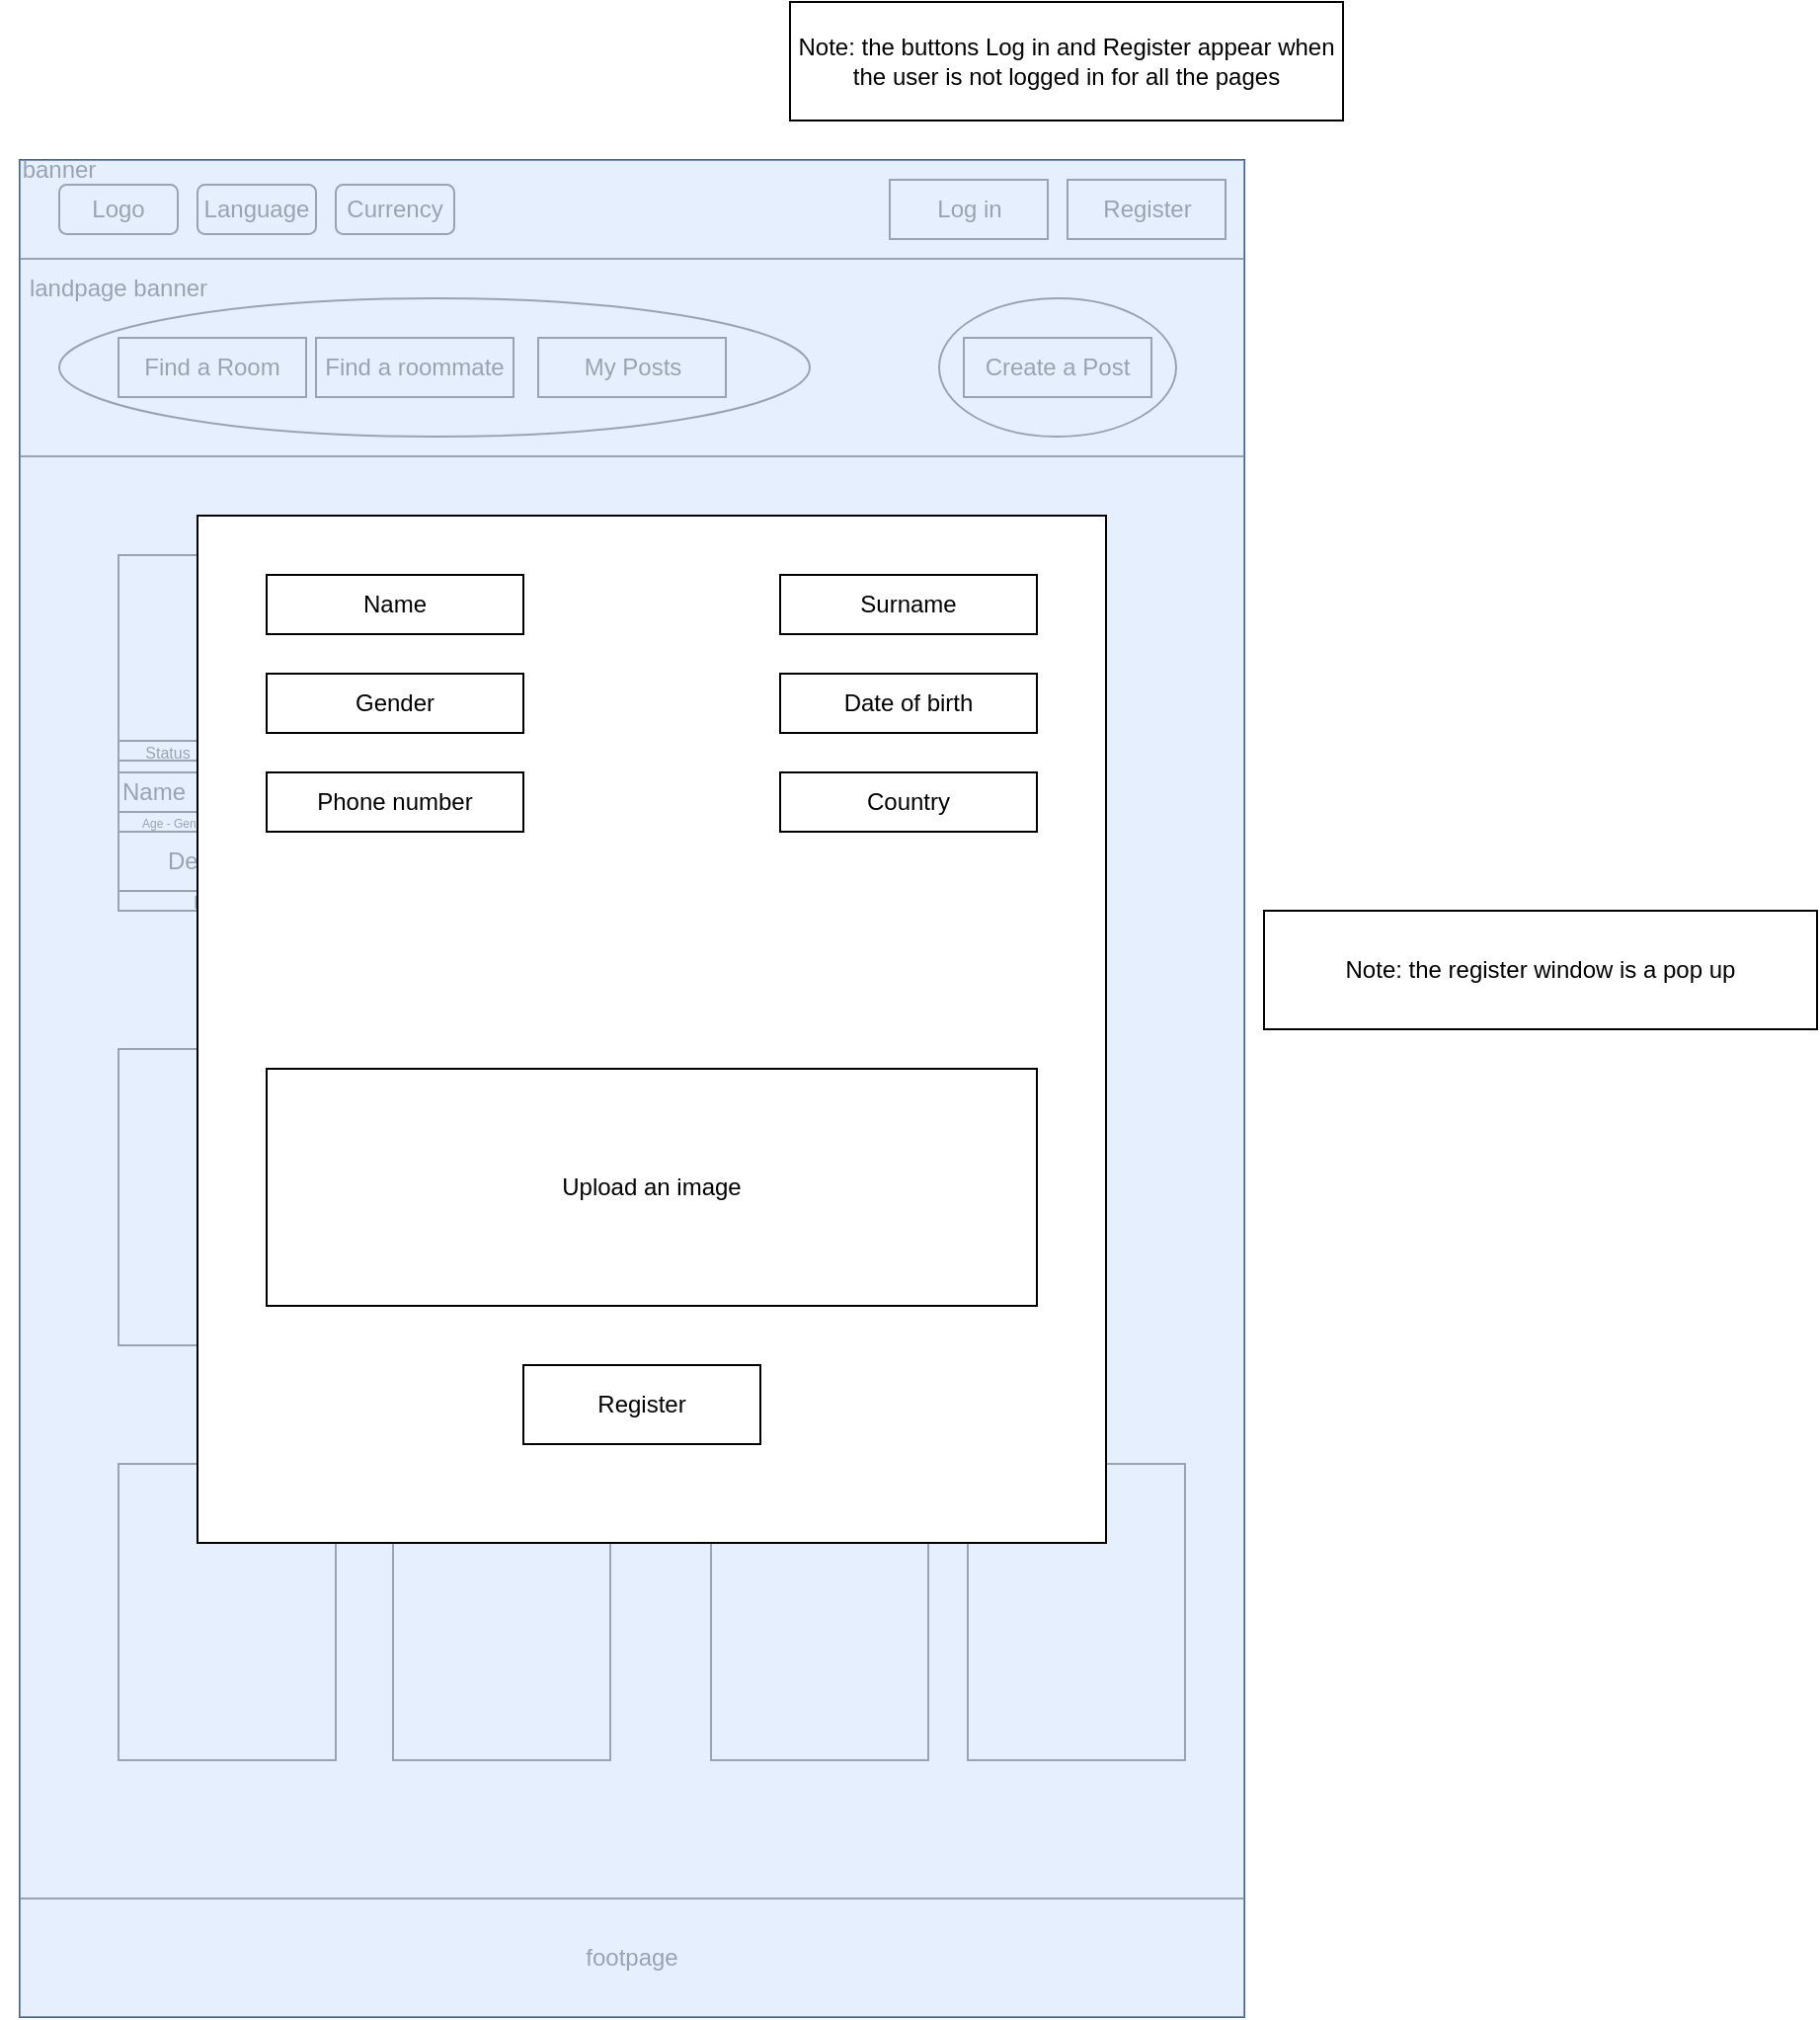 <mxfile version="22.0.4" type="device">
  <diagram name="Register (Google/Facebook/Apple)" id="SO-Aj8b-Vjex7OZcIOhu">
    <mxGraphModel dx="2074" dy="1106" grid="1" gridSize="10" guides="1" tooltips="1" connect="1" arrows="1" fold="1" page="1" pageScale="1" pageWidth="827" pageHeight="1169" math="0" shadow="0">
      <root>
        <mxCell id="Rwd8DkpM1SOl5pC1crXW-0" />
        <mxCell id="Rwd8DkpM1SOl5pC1crXW-1" parent="Rwd8DkpM1SOl5pC1crXW-0" />
        <mxCell id="Rwd8DkpM1SOl5pC1crXW-2" value="" style="rounded=0;whiteSpace=wrap;html=1;" parent="Rwd8DkpM1SOl5pC1crXW-1" vertex="1">
          <mxGeometry x="90" y="90" width="620" height="940" as="geometry" />
        </mxCell>
        <mxCell id="Rwd8DkpM1SOl5pC1crXW-3" value="" style="rounded=0;whiteSpace=wrap;html=1;" parent="Rwd8DkpM1SOl5pC1crXW-1" vertex="1">
          <mxGeometry x="90" y="90" width="620" height="50" as="geometry" />
        </mxCell>
        <mxCell id="Rwd8DkpM1SOl5pC1crXW-4" value="" style="rounded=0;whiteSpace=wrap;html=1;" parent="Rwd8DkpM1SOl5pC1crXW-1" vertex="1">
          <mxGeometry x="90" y="140" width="620" height="100" as="geometry" />
        </mxCell>
        <mxCell id="Rwd8DkpM1SOl5pC1crXW-5" value="&lt;div&gt;banner&lt;/div&gt;" style="text;html=1;strokeColor=none;fillColor=none;align=center;verticalAlign=middle;whiteSpace=wrap;rounded=0;" parent="Rwd8DkpM1SOl5pC1crXW-1" vertex="1">
          <mxGeometry x="80" y="80" width="60" height="30" as="geometry" />
        </mxCell>
        <mxCell id="Rwd8DkpM1SOl5pC1crXW-6" value="" style="rounded=0;whiteSpace=wrap;html=1;" parent="Rwd8DkpM1SOl5pC1crXW-1" vertex="1">
          <mxGeometry x="140" y="290" width="110" height="150" as="geometry" />
        </mxCell>
        <mxCell id="Rwd8DkpM1SOl5pC1crXW-7" value="footpage" style="rounded=0;whiteSpace=wrap;html=1;" parent="Rwd8DkpM1SOl5pC1crXW-1" vertex="1">
          <mxGeometry x="90" y="970" width="620" height="60" as="geometry" />
        </mxCell>
        <mxCell id="Rwd8DkpM1SOl5pC1crXW-8" value="" style="rounded=0;whiteSpace=wrap;html=1;" parent="Rwd8DkpM1SOl5pC1crXW-1" vertex="1">
          <mxGeometry x="140" y="390" width="110" height="80" as="geometry" />
        </mxCell>
        <mxCell id="Rwd8DkpM1SOl5pC1crXW-9" value="Description" style="rounded=0;whiteSpace=wrap;html=1;" parent="Rwd8DkpM1SOl5pC1crXW-1" vertex="1">
          <mxGeometry x="140" y="430" width="110" height="30" as="geometry" />
        </mxCell>
        <mxCell id="Rwd8DkpM1SOl5pC1crXW-10" value="Logo" style="rounded=1;whiteSpace=wrap;html=1;" parent="Rwd8DkpM1SOl5pC1crXW-1" vertex="1">
          <mxGeometry x="110" y="102.5" width="60" height="25" as="geometry" />
        </mxCell>
        <mxCell id="Rwd8DkpM1SOl5pC1crXW-11" value="Language" style="rounded=1;whiteSpace=wrap;html=1;" parent="Rwd8DkpM1SOl5pC1crXW-1" vertex="1">
          <mxGeometry x="180" y="102.5" width="60" height="25" as="geometry" />
        </mxCell>
        <mxCell id="Rwd8DkpM1SOl5pC1crXW-12" value="Currency" style="rounded=1;whiteSpace=wrap;html=1;" parent="Rwd8DkpM1SOl5pC1crXW-1" vertex="1">
          <mxGeometry x="250" y="102.5" width="60" height="25" as="geometry" />
        </mxCell>
        <mxCell id="Rwd8DkpM1SOl5pC1crXW-13" value="" style="ellipse;whiteSpace=wrap;html=1;" parent="Rwd8DkpM1SOl5pC1crXW-1" vertex="1">
          <mxGeometry x="110" y="160" width="380" height="70" as="geometry" />
        </mxCell>
        <mxCell id="Rwd8DkpM1SOl5pC1crXW-14" value="Find a roommate" style="rounded=0;whiteSpace=wrap;html=1;" parent="Rwd8DkpM1SOl5pC1crXW-1" vertex="1">
          <mxGeometry x="240" y="180" width="100" height="30" as="geometry" />
        </mxCell>
        <mxCell id="Rwd8DkpM1SOl5pC1crXW-15" value="Find a Room" style="rounded=0;whiteSpace=wrap;html=1;" parent="Rwd8DkpM1SOl5pC1crXW-1" vertex="1">
          <mxGeometry x="140" y="180" width="95" height="30" as="geometry" />
        </mxCell>
        <mxCell id="Rwd8DkpM1SOl5pC1crXW-16" value="My Posts" style="rounded=0;whiteSpace=wrap;html=1;" parent="Rwd8DkpM1SOl5pC1crXW-1" vertex="1">
          <mxGeometry x="352.5" y="180" width="95" height="30" as="geometry" />
        </mxCell>
        <mxCell id="Rwd8DkpM1SOl5pC1crXW-17" value="" style="ellipse;whiteSpace=wrap;html=1;" parent="Rwd8DkpM1SOl5pC1crXW-1" vertex="1">
          <mxGeometry x="555.5" y="160" width="120" height="70" as="geometry" />
        </mxCell>
        <mxCell id="Rwd8DkpM1SOl5pC1crXW-18" value="Create a Post" style="rounded=0;whiteSpace=wrap;html=1;" parent="Rwd8DkpM1SOl5pC1crXW-1" vertex="1">
          <mxGeometry x="568" y="180" width="95" height="30" as="geometry" />
        </mxCell>
        <mxCell id="Rwd8DkpM1SOl5pC1crXW-19" value="&lt;div&gt;landpage banner&lt;br&gt;&lt;/div&gt;" style="text;html=1;strokeColor=none;fillColor=none;align=center;verticalAlign=middle;whiteSpace=wrap;rounded=0;" parent="Rwd8DkpM1SOl5pC1crXW-1" vertex="1">
          <mxGeometry x="85" y="140" width="110" height="30" as="geometry" />
        </mxCell>
        <mxCell id="Rwd8DkpM1SOl5pC1crXW-20" value="&lt;div align=&quot;left&quot;&gt;Name&lt;/div&gt;" style="rounded=0;whiteSpace=wrap;html=1;align=left;" parent="Rwd8DkpM1SOl5pC1crXW-1" vertex="1">
          <mxGeometry x="140" y="400" width="60" height="20" as="geometry" />
        </mxCell>
        <mxCell id="Rwd8DkpM1SOl5pC1crXW-21" value="&lt;font style=&quot;font-size: 9px;&quot;&gt;Location&lt;/font&gt;" style="rounded=0;whiteSpace=wrap;html=1;" parent="Rwd8DkpM1SOl5pC1crXW-1" vertex="1">
          <mxGeometry x="140" y="460" width="110" height="10" as="geometry" />
        </mxCell>
        <mxCell id="Rwd8DkpM1SOl5pC1crXW-22" value="&lt;p style=&quot;line-height: 220%;&quot;&gt;&lt;font style=&quot;font-size: 6px;&quot;&gt;Age - Gender&lt;/font&gt;&lt;/p&gt;" style="rounded=0;whiteSpace=wrap;html=1;" parent="Rwd8DkpM1SOl5pC1crXW-1" vertex="1">
          <mxGeometry x="140" y="420" width="60" height="10" as="geometry" />
        </mxCell>
        <mxCell id="Rwd8DkpM1SOl5pC1crXW-23" value="&lt;font style=&quot;font-size: 8px;&quot;&gt;Status&lt;/font&gt;" style="rounded=0;whiteSpace=wrap;html=1;" parent="Rwd8DkpM1SOl5pC1crXW-1" vertex="1">
          <mxGeometry x="140" y="384" width="50" height="10" as="geometry" />
        </mxCell>
        <mxCell id="Rwd8DkpM1SOl5pC1crXW-24" value="" style="rounded=0;whiteSpace=wrap;html=1;" parent="Rwd8DkpM1SOl5pC1crXW-1" vertex="1">
          <mxGeometry x="140" y="540" width="110" height="150" as="geometry" />
        </mxCell>
        <mxCell id="Rwd8DkpM1SOl5pC1crXW-25" value="" style="rounded=0;whiteSpace=wrap;html=1;" parent="Rwd8DkpM1SOl5pC1crXW-1" vertex="1">
          <mxGeometry x="140" y="750" width="110" height="150" as="geometry" />
        </mxCell>
        <mxCell id="Rwd8DkpM1SOl5pC1crXW-26" value="" style="rounded=0;whiteSpace=wrap;html=1;" parent="Rwd8DkpM1SOl5pC1crXW-1" vertex="1">
          <mxGeometry x="279" y="750" width="110" height="150" as="geometry" />
        </mxCell>
        <mxCell id="Rwd8DkpM1SOl5pC1crXW-27" value="" style="rounded=0;whiteSpace=wrap;html=1;" parent="Rwd8DkpM1SOl5pC1crXW-1" vertex="1">
          <mxGeometry x="440" y="750" width="110" height="150" as="geometry" />
        </mxCell>
        <mxCell id="Rwd8DkpM1SOl5pC1crXW-28" value="" style="rounded=0;whiteSpace=wrap;html=1;" parent="Rwd8DkpM1SOl5pC1crXW-1" vertex="1">
          <mxGeometry x="570" y="750" width="110" height="150" as="geometry" />
        </mxCell>
        <mxCell id="Rwd8DkpM1SOl5pC1crXW-29" value="Log in" style="rounded=0;whiteSpace=wrap;html=1;" parent="Rwd8DkpM1SOl5pC1crXW-1" vertex="1">
          <mxGeometry x="530.5" y="100" width="80" height="30" as="geometry" />
        </mxCell>
        <mxCell id="Rwd8DkpM1SOl5pC1crXW-30" value="Register" style="rounded=0;whiteSpace=wrap;html=1;" parent="Rwd8DkpM1SOl5pC1crXW-1" vertex="1">
          <mxGeometry x="620.5" y="100" width="80" height="30" as="geometry" />
        </mxCell>
        <mxCell id="Rwd8DkpM1SOl5pC1crXW-31" value="Note: the buttons Log in and Register appear when the user is not logged in for all the pages" style="rounded=0;whiteSpace=wrap;html=1;" parent="Rwd8DkpM1SOl5pC1crXW-1" vertex="1">
          <mxGeometry x="480" y="10" width="280" height="60" as="geometry" />
        </mxCell>
        <mxCell id="Rwd8DkpM1SOl5pC1crXW-32" value="" style="rounded=0;whiteSpace=wrap;html=1;fillColor=#dae8fc;opacity=70;strokeColor=#6c8ebf;" parent="Rwd8DkpM1SOl5pC1crXW-1" vertex="1">
          <mxGeometry x="90" y="90" width="620" height="940" as="geometry" />
        </mxCell>
        <mxCell id="Rwd8DkpM1SOl5pC1crXW-33" value="Note: the register window is a pop up" style="rounded=0;whiteSpace=wrap;html=1;" parent="Rwd8DkpM1SOl5pC1crXW-1" vertex="1">
          <mxGeometry x="720" y="470" width="280" height="60" as="geometry" />
        </mxCell>
        <mxCell id="Rwd8DkpM1SOl5pC1crXW-34" value="" style="rounded=0;whiteSpace=wrap;html=1;" parent="Rwd8DkpM1SOl5pC1crXW-1" vertex="1">
          <mxGeometry x="180" y="270" width="460" height="520" as="geometry" />
        </mxCell>
        <mxCell id="Rwd8DkpM1SOl5pC1crXW-35" value="Password" style="rounded=0;whiteSpace=wrap;html=1;" parent="Rwd8DkpM1SOl5pC1crXW-1" vertex="1">
          <mxGeometry x="215" y="350" width="130" height="30" as="geometry" />
        </mxCell>
        <mxCell id="Rwd8DkpM1SOl5pC1crXW-36" value="Email" style="rounded=0;whiteSpace=wrap;html=1;" parent="Rwd8DkpM1SOl5pC1crXW-1" vertex="1">
          <mxGeometry x="215" y="300" width="130" height="30" as="geometry" />
        </mxCell>
        <mxCell id="Rwd8DkpM1SOl5pC1crXW-37" value="Name" style="rounded=0;whiteSpace=wrap;html=1;" parent="Rwd8DkpM1SOl5pC1crXW-1" vertex="1">
          <mxGeometry x="475" y="300" width="130" height="30" as="geometry" />
        </mxCell>
        <mxCell id="Rwd8DkpM1SOl5pC1crXW-38" value="Surname" style="rounded=0;whiteSpace=wrap;html=1;" parent="Rwd8DkpM1SOl5pC1crXW-1" vertex="1">
          <mxGeometry x="475" y="350" width="130" height="30" as="geometry" />
        </mxCell>
        <mxCell id="Rwd8DkpM1SOl5pC1crXW-39" value="Re-enter password" style="rounded=0;whiteSpace=wrap;html=1;" parent="Rwd8DkpM1SOl5pC1crXW-1" vertex="1">
          <mxGeometry x="215" y="400" width="130" height="30" as="geometry" />
        </mxCell>
        <mxCell id="Rwd8DkpM1SOl5pC1crXW-40" value="Country" style="rounded=0;whiteSpace=wrap;html=1;" parent="Rwd8DkpM1SOl5pC1crXW-1" vertex="1">
          <mxGeometry x="475" y="505" width="130" height="30" as="geometry" />
        </mxCell>
        <mxCell id="Rwd8DkpM1SOl5pC1crXW-41" value="Gender" style="rounded=0;whiteSpace=wrap;html=1;" parent="Rwd8DkpM1SOl5pC1crXW-1" vertex="1">
          <mxGeometry x="475" y="400" width="130" height="30" as="geometry" />
        </mxCell>
        <mxCell id="Rwd8DkpM1SOl5pC1crXW-42" value="Phone number" style="rounded=0;whiteSpace=wrap;html=1;" parent="Rwd8DkpM1SOl5pC1crXW-1" vertex="1">
          <mxGeometry x="215" y="450" width="130" height="30" as="geometry" />
        </mxCell>
        <mxCell id="Rwd8DkpM1SOl5pC1crXW-43" value="Date of birth" style="rounded=0;whiteSpace=wrap;html=1;" parent="Rwd8DkpM1SOl5pC1crXW-1" vertex="1">
          <mxGeometry x="475" y="450" width="130" height="30" as="geometry" />
        </mxCell>
        <mxCell id="Rwd8DkpM1SOl5pC1crXW-44" value="Upload an image" style="rounded=0;whiteSpace=wrap;html=1;" parent="Rwd8DkpM1SOl5pC1crXW-1" vertex="1">
          <mxGeometry x="215" y="550" width="390" height="120" as="geometry" />
        </mxCell>
        <mxCell id="Rwd8DkpM1SOl5pC1crXW-45" value="&lt;font style=&quot;font-size: 9px;&quot;&gt;Password policy:&lt;/font&gt;" style="rounded=0;whiteSpace=wrap;html=1;" parent="Rwd8DkpM1SOl5pC1crXW-1" vertex="1">
          <mxGeometry x="215" y="380" width="130" height="10" as="geometry" />
        </mxCell>
        <mxCell id="Rwd8DkpM1SOl5pC1crXW-46" value="Register" style="rounded=0;whiteSpace=wrap;html=1;" parent="Rwd8DkpM1SOl5pC1crXW-1" vertex="1">
          <mxGeometry x="345" y="700" width="120" height="40" as="geometry" />
        </mxCell>
        <mxCell id="doGg8Z8XjtI8WUTfH1S3-0" value="" style="rounded=0;whiteSpace=wrap;html=1;" parent="Rwd8DkpM1SOl5pC1crXW-1" vertex="1">
          <mxGeometry x="180" y="270" width="460" height="520" as="geometry" />
        </mxCell>
        <mxCell id="doGg8Z8XjtI8WUTfH1S3-1" value="Name" style="rounded=0;whiteSpace=wrap;html=1;" parent="Rwd8DkpM1SOl5pC1crXW-1" vertex="1">
          <mxGeometry x="215" y="300" width="130" height="30" as="geometry" />
        </mxCell>
        <mxCell id="doGg8Z8XjtI8WUTfH1S3-2" value="Surname" style="rounded=0;whiteSpace=wrap;html=1;" parent="Rwd8DkpM1SOl5pC1crXW-1" vertex="1">
          <mxGeometry x="475" y="300" width="130" height="30" as="geometry" />
        </mxCell>
        <mxCell id="doGg8Z8XjtI8WUTfH1S3-3" value="Country" style="rounded=0;whiteSpace=wrap;html=1;" parent="Rwd8DkpM1SOl5pC1crXW-1" vertex="1">
          <mxGeometry x="475" y="400" width="130" height="30" as="geometry" />
        </mxCell>
        <mxCell id="doGg8Z8XjtI8WUTfH1S3-4" value="Gender" style="rounded=0;whiteSpace=wrap;html=1;" parent="Rwd8DkpM1SOl5pC1crXW-1" vertex="1">
          <mxGeometry x="215" y="350" width="130" height="30" as="geometry" />
        </mxCell>
        <mxCell id="doGg8Z8XjtI8WUTfH1S3-5" value="Phone number" style="rounded=0;whiteSpace=wrap;html=1;" parent="Rwd8DkpM1SOl5pC1crXW-1" vertex="1">
          <mxGeometry x="215" y="400" width="130" height="30" as="geometry" />
        </mxCell>
        <mxCell id="doGg8Z8XjtI8WUTfH1S3-6" value="Date of birth" style="rounded=0;whiteSpace=wrap;html=1;" parent="Rwd8DkpM1SOl5pC1crXW-1" vertex="1">
          <mxGeometry x="475" y="350" width="130" height="30" as="geometry" />
        </mxCell>
        <mxCell id="doGg8Z8XjtI8WUTfH1S3-7" value="Upload an image" style="rounded=0;whiteSpace=wrap;html=1;" parent="Rwd8DkpM1SOl5pC1crXW-1" vertex="1">
          <mxGeometry x="215" y="550" width="390" height="120" as="geometry" />
        </mxCell>
        <mxCell id="doGg8Z8XjtI8WUTfH1S3-8" value="Register" style="rounded=0;whiteSpace=wrap;html=1;" parent="Rwd8DkpM1SOl5pC1crXW-1" vertex="1">
          <mxGeometry x="345" y="700" width="120" height="40" as="geometry" />
        </mxCell>
      </root>
    </mxGraphModel>
  </diagram>
</mxfile>
